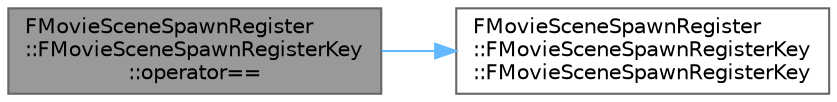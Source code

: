 digraph "FMovieSceneSpawnRegister::FMovieSceneSpawnRegisterKey::operator=="
{
 // INTERACTIVE_SVG=YES
 // LATEX_PDF_SIZE
  bgcolor="transparent";
  edge [fontname=Helvetica,fontsize=10,labelfontname=Helvetica,labelfontsize=10];
  node [fontname=Helvetica,fontsize=10,shape=box,height=0.2,width=0.4];
  rankdir="LR";
  Node1 [id="Node000001",label="FMovieSceneSpawnRegister\l::FMovieSceneSpawnRegisterKey\l::operator==",height=0.2,width=0.4,color="gray40", fillcolor="grey60", style="filled", fontcolor="black",tooltip=" "];
  Node1 -> Node2 [id="edge1_Node000001_Node000002",color="steelblue1",style="solid",tooltip=" "];
  Node2 [id="Node000002",label="FMovieSceneSpawnRegister\l::FMovieSceneSpawnRegisterKey\l::FMovieSceneSpawnRegisterKey",height=0.2,width=0.4,color="grey40", fillcolor="white", style="filled",URL="$da/d91/structFMovieSceneSpawnRegister_1_1FMovieSceneSpawnRegisterKey.html#ad7348128fa4f3caad1259b633ff4a281",tooltip=" "];
}
